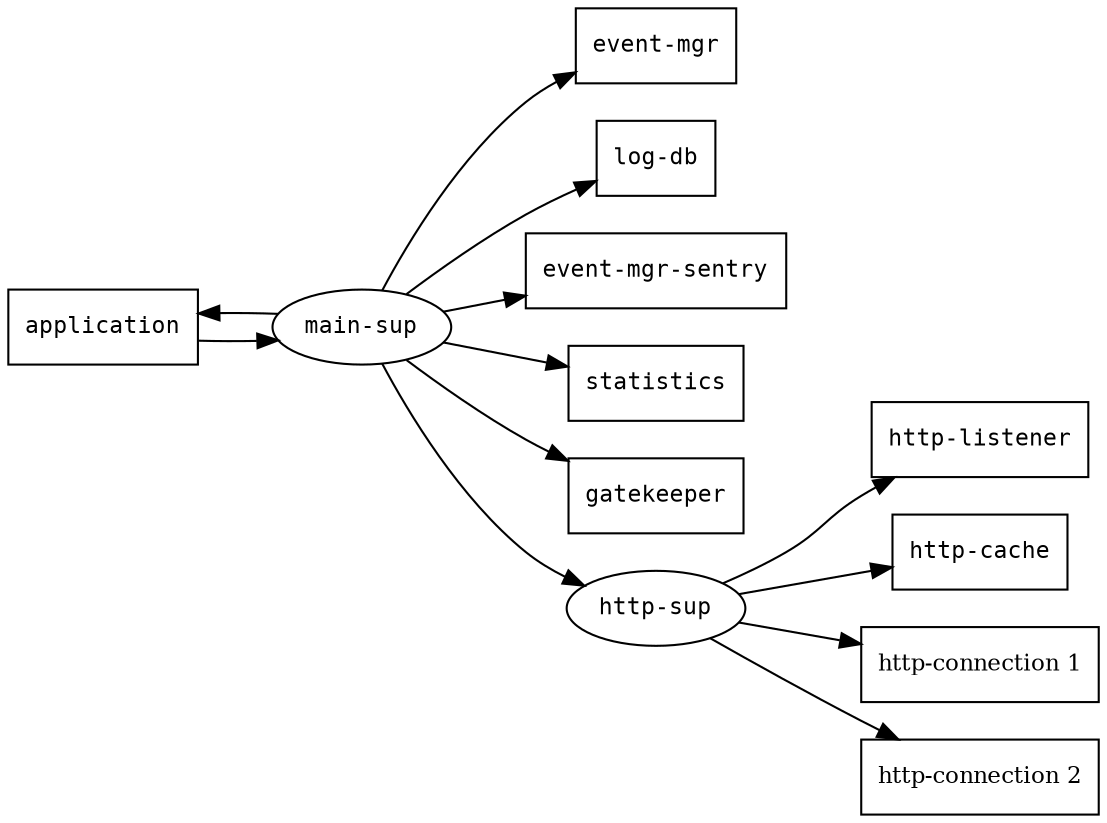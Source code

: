 digraph G {
  graph [margin=0,rankdir=LR];
  node [shape=box,fontname="Courier",fontsize=11];
  application [label="application"];
  mainsup [label="main-sup",shape=ellipse];
  eventmgr [label="event-mgr"];
  logdb [label="log-db"];
  eventmgrsentry [label="event-mgr-sentry"];
  statistics [label="statistics"];
  gatekeeper [label="gatekeeper"];
  httpsup [label="http-sup",shape=ellipse];
  httpd [label="http-listener"];
  httpcache [label="http-cache"];
  hc1 [label="http-connection 1",fontname="Times-Roman"];
  hc2 [label="http-connection 2",fontname="Times-Roman"];
  application -> mainsup;
  mainsup -> application;
  mainsup -> eventmgr;
  mainsup -> logdb;
  mainsup -> eventmgrsentry;
  mainsup -> statistics;
  mainsup -> gatekeeper;
  mainsup -> httpsup;
  httpsup -> httpd;
  httpsup -> httpcache;
  httpsup -> hc1;
  httpsup -> hc2;
}
